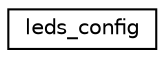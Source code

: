 digraph "Graphical Class Hierarchy"
{
 // LATEX_PDF_SIZE
  edge [fontname="Helvetica",fontsize="10",labelfontname="Helvetica",labelfontsize="10"];
  node [fontname="Helvetica",fontsize="10",shape=record];
  rankdir="LR";
  Node0 [label="leds_config",height=0.2,width=0.4,color="black", fillcolor="white", style="filled",URL="$structleds__config.html",tooltip="OpenWSN leds pin configuration."];
}
